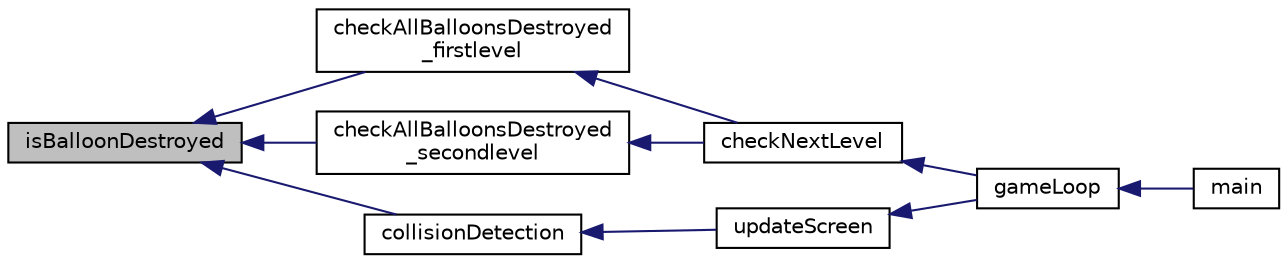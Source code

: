 digraph "isBalloonDestroyed"
{
  edge [fontname="Helvetica",fontsize="10",labelfontname="Helvetica",labelfontsize="10"];
  node [fontname="Helvetica",fontsize="10",shape=record];
  rankdir="LR";
  Node53 [label="isBalloonDestroyed",height=0.2,width=0.4,color="black", fillcolor="grey75", style="filled", fontcolor="black"];
  Node53 -> Node54 [dir="back",color="midnightblue",fontsize="10",style="solid",fontname="Helvetica"];
  Node54 [label="checkAllBalloonsDestroyed\l_firstlevel",height=0.2,width=0.4,color="black", fillcolor="white", style="filled",URL="$group___bow.html#ga39e62f19b65cf75938cad874e8a1b740",tooltip="Checks if all balloons are destroyed on the first stage. "];
  Node54 -> Node55 [dir="back",color="midnightblue",fontsize="10",style="solid",fontname="Helvetica"];
  Node55 [label="checkNextLevel",height=0.2,width=0.4,color="black", fillcolor="white", style="filled",URL="$group___bow.html#ga51597e091650d38820295eea61c5405d",tooltip="Checks if we need to change to second stage of the game. "];
  Node55 -> Node56 [dir="back",color="midnightblue",fontsize="10",style="solid",fontname="Helvetica"];
  Node56 [label="gameLoop",height=0.2,width=0.4,color="black", fillcolor="white", style="filled",URL="$group___bow.html#gae3fcb6ab83836a82d8ab58a853667cba",tooltip="Main function for the game. Controls all interrupts of the peripherals and calls auxiliary functions..."];
  Node56 -> Node57 [dir="back",color="midnightblue",fontsize="10",style="solid",fontname="Helvetica"];
  Node57 [label="main",height=0.2,width=0.4,color="black", fillcolor="white", style="filled",URL="$main_8c.html#ae66f6b31b5ad750f1fe042a706a4e3d4"];
  Node53 -> Node58 [dir="back",color="midnightblue",fontsize="10",style="solid",fontname="Helvetica"];
  Node58 [label="checkAllBalloonsDestroyed\l_secondlevel",height=0.2,width=0.4,color="black", fillcolor="white", style="filled",URL="$group___bow.html#ga6114593d372cf75a4b4d390f1ecfd32c",tooltip="Checks if all balloons are destroyed on the second stage. "];
  Node58 -> Node55 [dir="back",color="midnightblue",fontsize="10",style="solid",fontname="Helvetica"];
  Node53 -> Node59 [dir="back",color="midnightblue",fontsize="10",style="solid",fontname="Helvetica"];
  Node59 [label="collisionDetection",height=0.2,width=0.4,color="black", fillcolor="white", style="filled",URL="$group___bow.html#ga9b626f48dcf832ef9784c688ea762c18",tooltip="Handles the collision detection of arrows and balloons. "];
  Node59 -> Node60 [dir="back",color="midnightblue",fontsize="10",style="solid",fontname="Helvetica"];
  Node60 [label="updateScreen",height=0.2,width=0.4,color="black", fillcolor="white", style="filled",URL="$group___bow.html#ga53417cd25bc8832760fcaf2964eae773",tooltip="Handles all events related to updating screen every interruption of the timer. "];
  Node60 -> Node56 [dir="back",color="midnightblue",fontsize="10",style="solid",fontname="Helvetica"];
}
